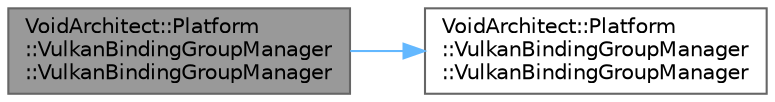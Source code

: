 digraph "VoidArchitect::Platform::VulkanBindingGroupManager::VulkanBindingGroupManager"
{
 // LATEX_PDF_SIZE
  bgcolor="transparent";
  edge [fontname=Helvetica,fontsize=10,labelfontname=Helvetica,labelfontsize=10];
  node [fontname=Helvetica,fontsize=10,shape=box,height=0.2,width=0.4];
  rankdir="LR";
  Node1 [id="Node000001",label="VoidArchitect::Platform\l::VulkanBindingGroupManager\l::VulkanBindingGroupManager",height=0.2,width=0.4,color="gray40", fillcolor="grey60", style="filled", fontcolor="black",tooltip=" "];
  Node1 -> Node2 [id="edge1_Node000001_Node000002",color="steelblue1",style="solid",tooltip=" "];
  Node2 [id="Node000002",label="VoidArchitect::Platform\l::VulkanBindingGroupManager\l::VulkanBindingGroupManager",height=0.2,width=0.4,color="grey40", fillcolor="white", style="filled",URL="$class_void_architect_1_1_platform_1_1_vulkan_binding_group_manager.html#a8ad538ee06a8d788bccdca2bd62d47dd",tooltip=" "];
}
